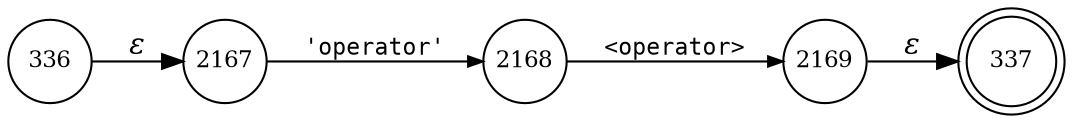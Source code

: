 digraph ATN {
rankdir=LR;
s337[fontsize=11, label="337", shape=doublecircle, fixedsize=true, width=.6];
s336[fontsize=11,label="336", shape=circle, fixedsize=true, width=.55, peripheries=1];
s2167[fontsize=11,label="2167", shape=circle, fixedsize=true, width=.55, peripheries=1];
s2168[fontsize=11,label="2168", shape=circle, fixedsize=true, width=.55, peripheries=1];
s2169[fontsize=11,label="2169", shape=circle, fixedsize=true, width=.55, peripheries=1];
s336 -> s2167 [fontname="Times-Italic", label="&epsilon;"];
s2167 -> s2168 [fontsize=11, fontname="Courier", arrowsize=.7, label = "'operator'", arrowhead = normal];
s2168 -> s2169 [fontsize=11, fontname="Courier", arrowsize=.7, label = "<operator>", arrowhead = normal];
s2169 -> s337 [fontname="Times-Italic", label="&epsilon;"];
}